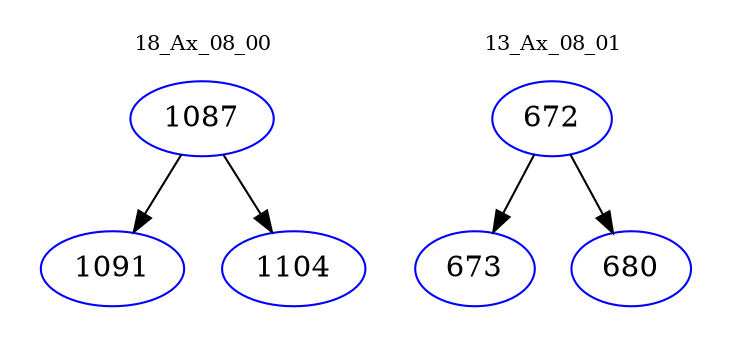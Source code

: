 digraph{
subgraph cluster_0 {
color = white
label = "18_Ax_08_00";
fontsize=10;
T0_1087 [label="1087", color="blue"]
T0_1087 -> T0_1091 [color="black"]
T0_1091 [label="1091", color="blue"]
T0_1087 -> T0_1104 [color="black"]
T0_1104 [label="1104", color="blue"]
}
subgraph cluster_1 {
color = white
label = "13_Ax_08_01";
fontsize=10;
T1_672 [label="672", color="blue"]
T1_672 -> T1_673 [color="black"]
T1_673 [label="673", color="blue"]
T1_672 -> T1_680 [color="black"]
T1_680 [label="680", color="blue"]
}
}
